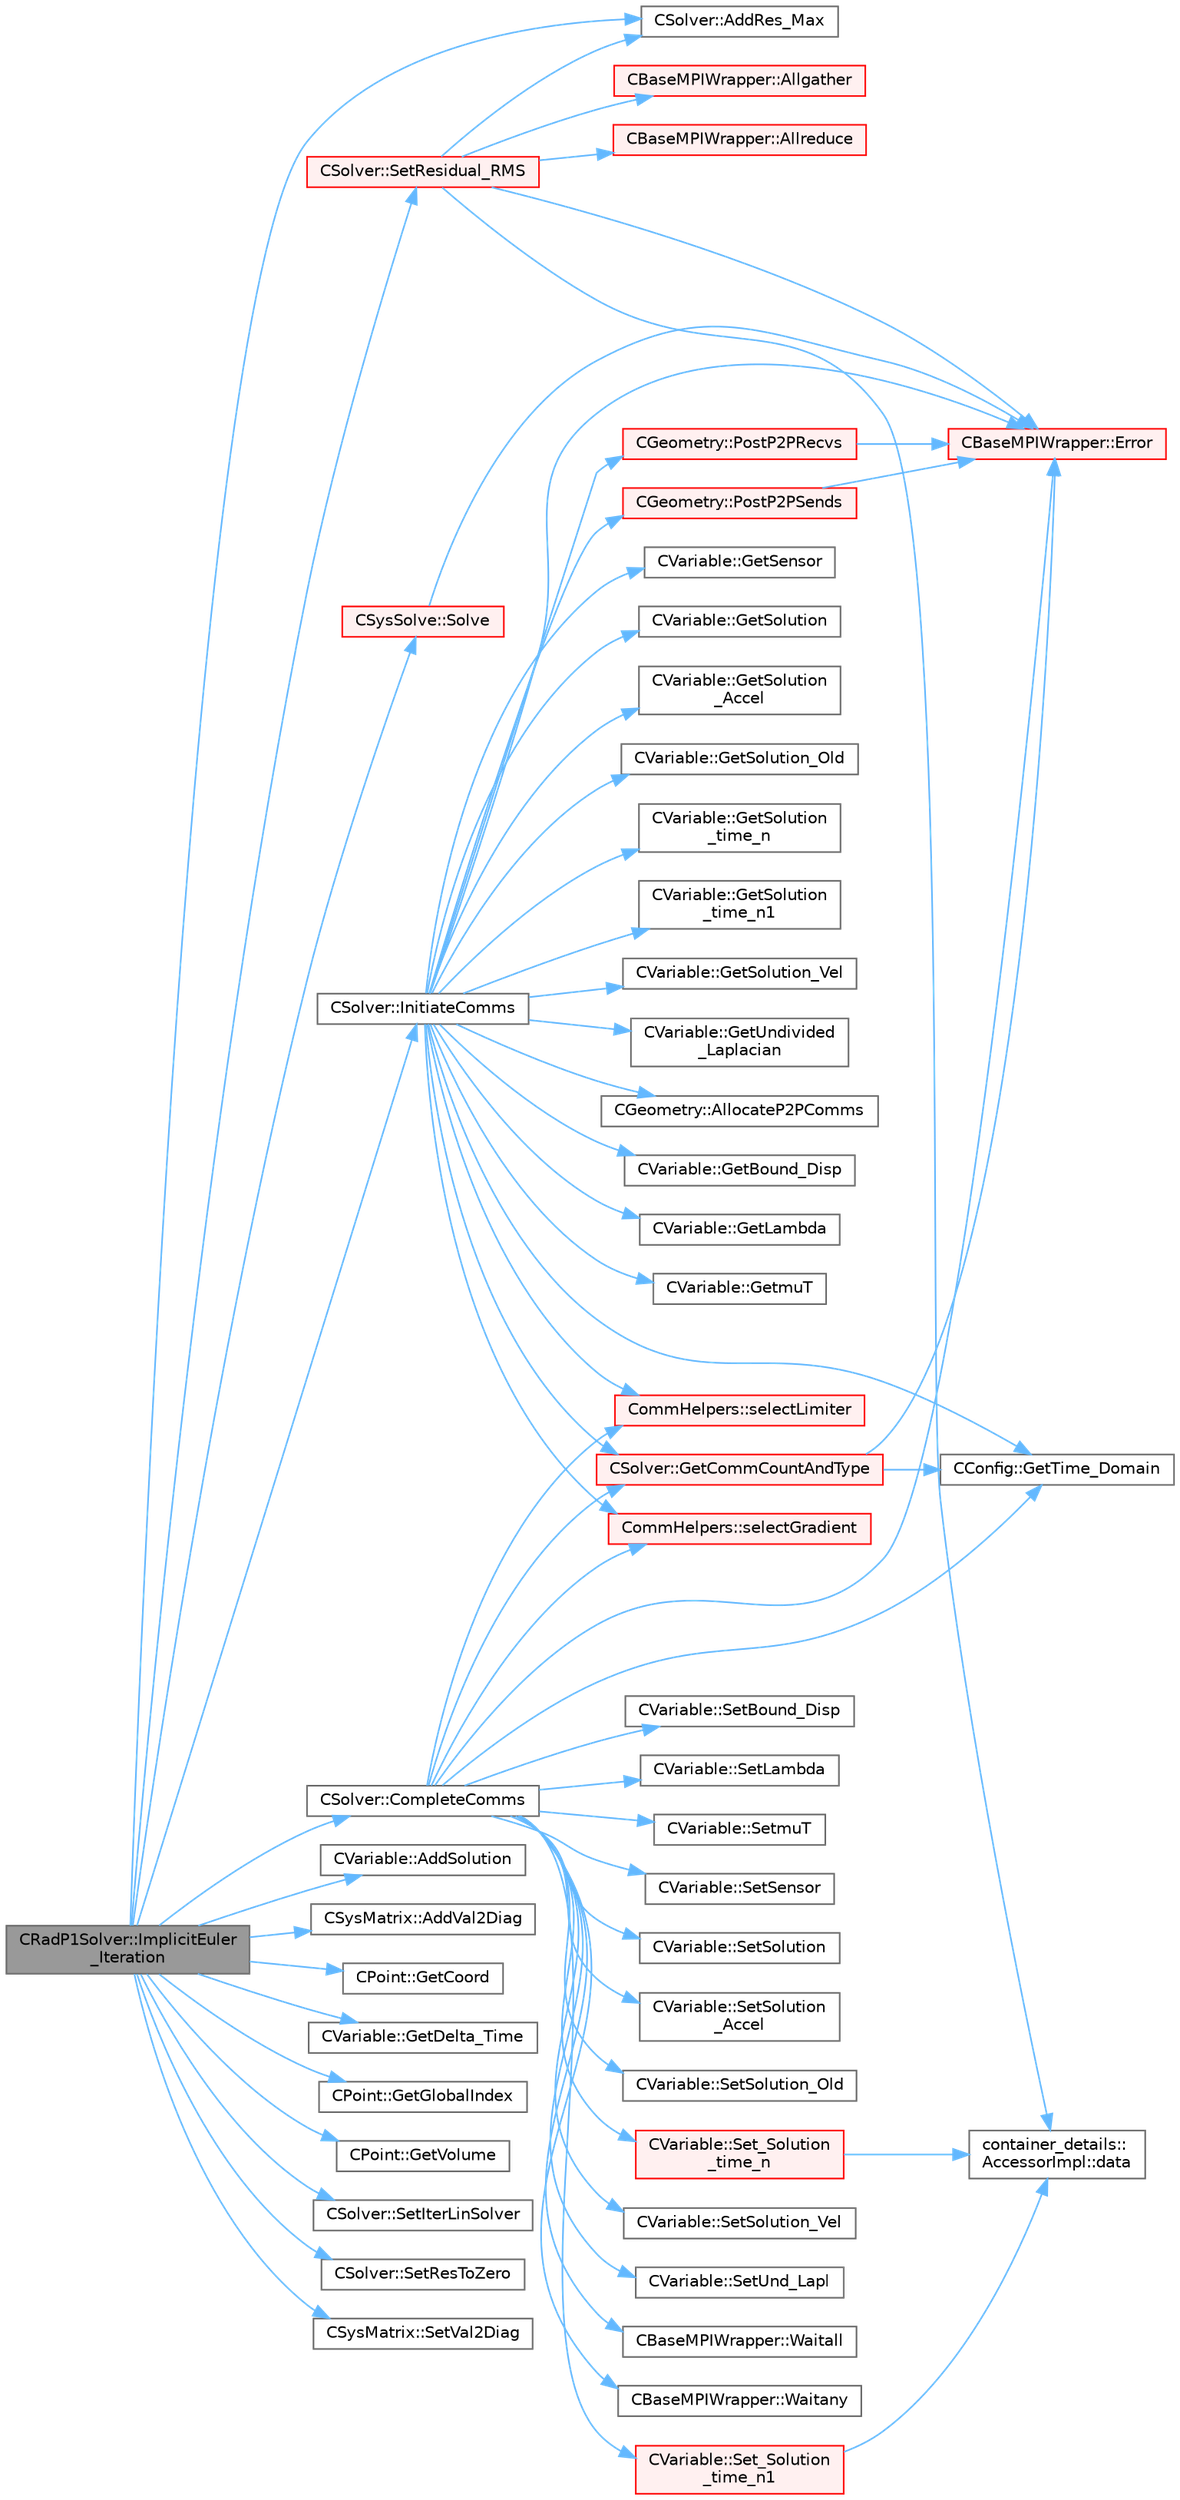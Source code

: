 digraph "CRadP1Solver::ImplicitEuler_Iteration"
{
 // LATEX_PDF_SIZE
  bgcolor="transparent";
  edge [fontname=Helvetica,fontsize=10,labelfontname=Helvetica,labelfontsize=10];
  node [fontname=Helvetica,fontsize=10,shape=box,height=0.2,width=0.4];
  rankdir="LR";
  Node1 [id="Node000001",label="CRadP1Solver::ImplicitEuler\l_Iteration",height=0.2,width=0.4,color="gray40", fillcolor="grey60", style="filled", fontcolor="black",tooltip="Update the solution using an implicit solver."];
  Node1 -> Node2 [id="edge1_Node000001_Node000002",color="steelblue1",style="solid",tooltip=" "];
  Node2 [id="Node000002",label="CSolver::AddRes_Max",height=0.2,width=0.4,color="grey40", fillcolor="white", style="filled",URL="$classCSolver.html#af5f5107e5a9ce6b9b97a4a96aef30245",tooltip="Adds the maximal residual, this is useful for the convergence history."];
  Node1 -> Node3 [id="edge2_Node000001_Node000003",color="steelblue1",style="solid",tooltip=" "];
  Node3 [id="Node000003",label="CVariable::AddSolution",height=0.2,width=0.4,color="grey40", fillcolor="white", style="filled",URL="$classCVariable.html#acb44f7d71d6e55b18bd008b704327f4a",tooltip="Add a value to the solution."];
  Node1 -> Node4 [id="edge3_Node000001_Node000004",color="steelblue1",style="solid",tooltip=" "];
  Node4 [id="Node000004",label="CSysMatrix::AddVal2Diag",height=0.2,width=0.4,color="grey40", fillcolor="white", style="filled",URL="$classCSysMatrix.html#ad230c61b0790b0bf25bba46a6711fc39",tooltip="Adds the specified value to the diagonal of the (i, i) subblock of the matrix-by-blocks structure."];
  Node1 -> Node5 [id="edge4_Node000001_Node000005",color="steelblue1",style="solid",tooltip=" "];
  Node5 [id="Node000005",label="CSolver::CompleteComms",height=0.2,width=0.4,color="grey40", fillcolor="white", style="filled",URL="$classCSolver.html#a6891c839827efbebdcbf9a349f4da92c",tooltip="Routine to complete the set of non-blocking communications launched by InitiateComms() and unpacking ..."];
  Node5 -> Node6 [id="edge5_Node000005_Node000006",color="steelblue1",style="solid",tooltip=" "];
  Node6 [id="Node000006",label="CBaseMPIWrapper::Error",height=0.2,width=0.4,color="red", fillcolor="#FFF0F0", style="filled",URL="$classCBaseMPIWrapper.html#a04457c47629bda56704e6a8804833eeb",tooltip=" "];
  Node5 -> Node8 [id="edge6_Node000005_Node000008",color="steelblue1",style="solid",tooltip=" "];
  Node8 [id="Node000008",label="CSolver::GetCommCountAndType",height=0.2,width=0.4,color="red", fillcolor="#FFF0F0", style="filled",URL="$classCSolver.html#a56fdda7e77a14dfc70449ecef91336e7",tooltip="Helper function to define the type and number of variables per point for each communication type."];
  Node8 -> Node6 [id="edge7_Node000008_Node000006",color="steelblue1",style="solid",tooltip=" "];
  Node8 -> Node10 [id="edge8_Node000008_Node000010",color="steelblue1",style="solid",tooltip=" "];
  Node10 [id="Node000010",label="CConfig::GetTime_Domain",height=0.2,width=0.4,color="grey40", fillcolor="white", style="filled",URL="$classCConfig.html#a85d2e3cf43b77c63642c40c235b853f3",tooltip="Check if the multizone problem is solved for time domain."];
  Node5 -> Node10 [id="edge9_Node000005_Node000010",color="steelblue1",style="solid",tooltip=" "];
  Node5 -> Node11 [id="edge10_Node000005_Node000011",color="steelblue1",style="solid",tooltip=" "];
  Node11 [id="Node000011",label="CommHelpers::selectGradient",height=0.2,width=0.4,color="red", fillcolor="#FFF0F0", style="filled",URL="$namespaceCommHelpers.html#a691c54929c54c5e0b153a99f22217c8b",tooltip=" "];
  Node5 -> Node16 [id="edge11_Node000005_Node000016",color="steelblue1",style="solid",tooltip=" "];
  Node16 [id="Node000016",label="CommHelpers::selectLimiter",height=0.2,width=0.4,color="red", fillcolor="#FFF0F0", style="filled",URL="$namespaceCommHelpers.html#a88e9c22d59034b9b975cd978e1d99db1",tooltip=" "];
  Node5 -> Node20 [id="edge12_Node000005_Node000020",color="steelblue1",style="solid",tooltip=" "];
  Node20 [id="Node000020",label="CVariable::Set_Solution\l_time_n",height=0.2,width=0.4,color="red", fillcolor="#FFF0F0", style="filled",URL="$classCVariable.html#abf55f051089ec13d9c0422ed3389a9dc",tooltip="Set the variable solution at time n."];
  Node20 -> Node21 [id="edge13_Node000020_Node000021",color="steelblue1",style="solid",tooltip=" "];
  Node21 [id="Node000021",label="container_details::\lAccessorImpl::data",height=0.2,width=0.4,color="grey40", fillcolor="white", style="filled",URL="$classcontainer__details_1_1AccessorImpl.html#a25b798e6041a085aa19399d0047b6a91",tooltip=" "];
  Node5 -> Node24 [id="edge14_Node000005_Node000024",color="steelblue1",style="solid",tooltip=" "];
  Node24 [id="Node000024",label="CVariable::Set_Solution\l_time_n1",height=0.2,width=0.4,color="red", fillcolor="#FFF0F0", style="filled",URL="$classCVariable.html#a527a337871bb37c3bb2df40c2b946884",tooltip="Set the variable solution at time n-1."];
  Node24 -> Node21 [id="edge15_Node000024_Node000021",color="steelblue1",style="solid",tooltip=" "];
  Node5 -> Node25 [id="edge16_Node000005_Node000025",color="steelblue1",style="solid",tooltip=" "];
  Node25 [id="Node000025",label="CVariable::SetBound_Disp",height=0.2,width=0.4,color="grey40", fillcolor="white", style="filled",URL="$classCVariable.html#a840431a0403b4bddd0a99dbfdf365795",tooltip="A virtual member. Set the boundary displacement."];
  Node5 -> Node26 [id="edge17_Node000005_Node000026",color="steelblue1",style="solid",tooltip=" "];
  Node26 [id="Node000026",label="CVariable::SetLambda",height=0.2,width=0.4,color="grey40", fillcolor="white", style="filled",URL="$classCVariable.html#afc0086076d62561f31a39f774c297428",tooltip="Set the value of the spectral radius."];
  Node5 -> Node27 [id="edge18_Node000005_Node000027",color="steelblue1",style="solid",tooltip=" "];
  Node27 [id="Node000027",label="CVariable::SetmuT",height=0.2,width=0.4,color="grey40", fillcolor="white", style="filled",URL="$classCVariable.html#a91256a1e927c5a529d853d0f127243de",tooltip="Set the value of the eddy viscosity."];
  Node5 -> Node28 [id="edge19_Node000005_Node000028",color="steelblue1",style="solid",tooltip=" "];
  Node28 [id="Node000028",label="CVariable::SetSensor",height=0.2,width=0.4,color="grey40", fillcolor="white", style="filled",URL="$classCVariable.html#a79ebe4ea3cc8eccd8b004256c5492a9e",tooltip="Set pressure sensor."];
  Node5 -> Node29 [id="edge20_Node000005_Node000029",color="steelblue1",style="solid",tooltip=" "];
  Node29 [id="Node000029",label="CVariable::SetSolution",height=0.2,width=0.4,color="grey40", fillcolor="white", style="filled",URL="$classCVariable.html#a22fbbd7bc6491672843000644a05c6a5",tooltip="Set the value of the solution, all variables."];
  Node5 -> Node30 [id="edge21_Node000005_Node000030",color="steelblue1",style="solid",tooltip=" "];
  Node30 [id="Node000030",label="CVariable::SetSolution\l_Accel",height=0.2,width=0.4,color="grey40", fillcolor="white", style="filled",URL="$classCVariable.html#af87029baec777039085fb1ff17ee9555",tooltip="Set the value of the acceleration (Structural Analysis)."];
  Node5 -> Node31 [id="edge22_Node000005_Node000031",color="steelblue1",style="solid",tooltip=" "];
  Node31 [id="Node000031",label="CVariable::SetSolution_Old",height=0.2,width=0.4,color="grey40", fillcolor="white", style="filled",URL="$classCVariable.html#a6ee4d8d450971204cc054a33d6473732",tooltip="Set the value of the old solution."];
  Node5 -> Node32 [id="edge23_Node000005_Node000032",color="steelblue1",style="solid",tooltip=" "];
  Node32 [id="Node000032",label="CVariable::SetSolution_Vel",height=0.2,width=0.4,color="grey40", fillcolor="white", style="filled",URL="$classCVariable.html#a5c1430d98acd399f1371f23e6fae053f",tooltip="Set the value of the velocity (Structural Analysis)."];
  Node5 -> Node33 [id="edge24_Node000005_Node000033",color="steelblue1",style="solid",tooltip=" "];
  Node33 [id="Node000033",label="CVariable::SetUnd_Lapl",height=0.2,width=0.4,color="grey40", fillcolor="white", style="filled",URL="$classCVariable.html#a70f0c6e3ddcf2fdcde3b90f217a0d4a3",tooltip="Set a value to the undivided laplacian."];
  Node5 -> Node34 [id="edge25_Node000005_Node000034",color="steelblue1",style="solid",tooltip=" "];
  Node34 [id="Node000034",label="CBaseMPIWrapper::Waitall",height=0.2,width=0.4,color="grey40", fillcolor="white", style="filled",URL="$classCBaseMPIWrapper.html#a01c02f8c0c799ccd15023f0c2c3cae27",tooltip=" "];
  Node5 -> Node35 [id="edge26_Node000005_Node000035",color="steelblue1",style="solid",tooltip=" "];
  Node35 [id="Node000035",label="CBaseMPIWrapper::Waitany",height=0.2,width=0.4,color="grey40", fillcolor="white", style="filled",URL="$classCBaseMPIWrapper.html#a5f4a1382f625fbbfb2c6224a87591825",tooltip=" "];
  Node1 -> Node36 [id="edge27_Node000001_Node000036",color="steelblue1",style="solid",tooltip=" "];
  Node36 [id="Node000036",label="CPoint::GetCoord",height=0.2,width=0.4,color="grey40", fillcolor="white", style="filled",URL="$classCPoint.html#ab16c29dd03911529cd73bf467c313179",tooltip="Get the coordinates dor the control volume."];
  Node1 -> Node37 [id="edge28_Node000001_Node000037",color="steelblue1",style="solid",tooltip=" "];
  Node37 [id="Node000037",label="CVariable::GetDelta_Time",height=0.2,width=0.4,color="grey40", fillcolor="white", style="filled",URL="$classCVariable.html#aef3ea2cd0a87d55835bb2bd332678489",tooltip="Get the value of the time step."];
  Node1 -> Node38 [id="edge29_Node000001_Node000038",color="steelblue1",style="solid",tooltip=" "];
  Node38 [id="Node000038",label="CPoint::GetGlobalIndex",height=0.2,width=0.4,color="grey40", fillcolor="white", style="filled",URL="$classCPoint.html#a8a53865a92d645b1b74c4d817b4aae10",tooltip="Get the global index in a parallel computation."];
  Node1 -> Node39 [id="edge30_Node000001_Node000039",color="steelblue1",style="solid",tooltip=" "];
  Node39 [id="Node000039",label="CPoint::GetVolume",height=0.2,width=0.4,color="grey40", fillcolor="white", style="filled",URL="$classCPoint.html#acc83b19b9c7201987cc2e948a7259af8",tooltip="Get area or volume of the control volume."];
  Node1 -> Node40 [id="edge31_Node000001_Node000040",color="steelblue1",style="solid",tooltip=" "];
  Node40 [id="Node000040",label="CSolver::InitiateComms",height=0.2,width=0.4,color="grey40", fillcolor="white", style="filled",URL="$classCSolver.html#a7c5c26e7f006b4bb7e93582d839cf09d",tooltip="Routine to load a solver quantity into the data structures for MPI point-to-point communication and t..."];
  Node40 -> Node41 [id="edge32_Node000040_Node000041",color="steelblue1",style="solid",tooltip=" "];
  Node41 [id="Node000041",label="CGeometry::AllocateP2PComms",height=0.2,width=0.4,color="grey40", fillcolor="white", style="filled",URL="$classCGeometry.html#ab8d78a9f4017431b7542e154f58a7e63",tooltip="Routine to allocate buffers for point-to-point MPI communications. Also called to dynamically realloc..."];
  Node40 -> Node6 [id="edge33_Node000040_Node000006",color="steelblue1",style="solid",tooltip=" "];
  Node40 -> Node42 [id="edge34_Node000040_Node000042",color="steelblue1",style="solid",tooltip=" "];
  Node42 [id="Node000042",label="CVariable::GetBound_Disp",height=0.2,width=0.4,color="grey40", fillcolor="white", style="filled",URL="$classCVariable.html#a7e382eae45700e5c1e8973292c08f128",tooltip="A virtual member. Get the value of the displacement imposed at the boundary."];
  Node40 -> Node8 [id="edge35_Node000040_Node000008",color="steelblue1",style="solid",tooltip=" "];
  Node40 -> Node43 [id="edge36_Node000040_Node000043",color="steelblue1",style="solid",tooltip=" "];
  Node43 [id="Node000043",label="CVariable::GetLambda",height=0.2,width=0.4,color="grey40", fillcolor="white", style="filled",URL="$classCVariable.html#af0b6afbd2666eab791d902f50fc3e869",tooltip="Get the value of the spectral radius."];
  Node40 -> Node44 [id="edge37_Node000040_Node000044",color="steelblue1",style="solid",tooltip=" "];
  Node44 [id="Node000044",label="CVariable::GetmuT",height=0.2,width=0.4,color="grey40", fillcolor="white", style="filled",URL="$classCVariable.html#ad35ee29420764dda0bbb574f7a7253e7",tooltip="Get the value of the eddy viscosity."];
  Node40 -> Node45 [id="edge38_Node000040_Node000045",color="steelblue1",style="solid",tooltip=" "];
  Node45 [id="Node000045",label="CVariable::GetSensor",height=0.2,width=0.4,color="grey40", fillcolor="white", style="filled",URL="$classCVariable.html#afec545423f883bcd961ac9f1e5d18dd2",tooltip="Get the pressure sensor."];
  Node40 -> Node46 [id="edge39_Node000040_Node000046",color="steelblue1",style="solid",tooltip=" "];
  Node46 [id="Node000046",label="CVariable::GetSolution",height=0.2,width=0.4,color="grey40", fillcolor="white", style="filled",URL="$classCVariable.html#a261483e39c23c1de7cb9aea7e917c121",tooltip="Get the solution."];
  Node40 -> Node47 [id="edge40_Node000040_Node000047",color="steelblue1",style="solid",tooltip=" "];
  Node47 [id="Node000047",label="CVariable::GetSolution\l_Accel",height=0.2,width=0.4,color="grey40", fillcolor="white", style="filled",URL="$classCVariable.html#aef2fdf091198070a00d12cdb4dea3ff6",tooltip="Get the acceleration (Structural Analysis)."];
  Node40 -> Node48 [id="edge41_Node000040_Node000048",color="steelblue1",style="solid",tooltip=" "];
  Node48 [id="Node000048",label="CVariable::GetSolution_Old",height=0.2,width=0.4,color="grey40", fillcolor="white", style="filled",URL="$classCVariable.html#a70a9df6b6cc631f9c3b9a3ef7b3ecfe4",tooltip="Get the old solution of the problem (Runge-Kutta method)"];
  Node40 -> Node49 [id="edge42_Node000040_Node000049",color="steelblue1",style="solid",tooltip=" "];
  Node49 [id="Node000049",label="CVariable::GetSolution\l_time_n",height=0.2,width=0.4,color="grey40", fillcolor="white", style="filled",URL="$classCVariable.html#a2aec6dba162ef493a8f3e0e8eaa0e132",tooltip="Get the solution at time n."];
  Node40 -> Node50 [id="edge43_Node000040_Node000050",color="steelblue1",style="solid",tooltip=" "];
  Node50 [id="Node000050",label="CVariable::GetSolution\l_time_n1",height=0.2,width=0.4,color="grey40", fillcolor="white", style="filled",URL="$classCVariable.html#a11a0e420f36da5e4679c2e2ff3c11eb5",tooltip="Get the solution at time n-1."];
  Node40 -> Node51 [id="edge44_Node000040_Node000051",color="steelblue1",style="solid",tooltip=" "];
  Node51 [id="Node000051",label="CVariable::GetSolution_Vel",height=0.2,width=0.4,color="grey40", fillcolor="white", style="filled",URL="$classCVariable.html#ae403ee21871629716cbabead1c587dac",tooltip="Get the velocity (Structural Analysis)."];
  Node40 -> Node10 [id="edge45_Node000040_Node000010",color="steelblue1",style="solid",tooltip=" "];
  Node40 -> Node52 [id="edge46_Node000040_Node000052",color="steelblue1",style="solid",tooltip=" "];
  Node52 [id="Node000052",label="CVariable::GetUndivided\l_Laplacian",height=0.2,width=0.4,color="grey40", fillcolor="white", style="filled",URL="$classCVariable.html#aac1967b85418fbebb75e83f6f308dd37",tooltip="Get the undivided laplacian of the solution."];
  Node40 -> Node53 [id="edge47_Node000040_Node000053",color="steelblue1",style="solid",tooltip=" "];
  Node53 [id="Node000053",label="CGeometry::PostP2PRecvs",height=0.2,width=0.4,color="red", fillcolor="#FFF0F0", style="filled",URL="$classCGeometry.html#a0951357cde88070db559d6d2511a515d",tooltip="Routine to launch non-blocking recvs only for all point-to-point communication with neighboring parti..."];
  Node53 -> Node6 [id="edge48_Node000053_Node000006",color="steelblue1",style="solid",tooltip=" "];
  Node40 -> Node56 [id="edge49_Node000040_Node000056",color="steelblue1",style="solid",tooltip=" "];
  Node56 [id="Node000056",label="CGeometry::PostP2PSends",height=0.2,width=0.4,color="red", fillcolor="#FFF0F0", style="filled",URL="$classCGeometry.html#a3fd5ef26d01c258616c8bd5f83e345f5",tooltip="Routine to launch a single non-blocking send once the buffer is loaded for a point-to-point commucati..."];
  Node56 -> Node6 [id="edge50_Node000056_Node000006",color="steelblue1",style="solid",tooltip=" "];
  Node40 -> Node11 [id="edge51_Node000040_Node000011",color="steelblue1",style="solid",tooltip=" "];
  Node40 -> Node16 [id="edge52_Node000040_Node000016",color="steelblue1",style="solid",tooltip=" "];
  Node1 -> Node58 [id="edge53_Node000001_Node000058",color="steelblue1",style="solid",tooltip=" "];
  Node58 [id="Node000058",label="CSolver::SetIterLinSolver",height=0.2,width=0.4,color="grey40", fillcolor="white", style="filled",URL="$classCSolver.html#a4f948638416cf63651bfa204f286e00c",tooltip="Set number of linear solver iterations."];
  Node1 -> Node59 [id="edge54_Node000001_Node000059",color="steelblue1",style="solid",tooltip=" "];
  Node59 [id="Node000059",label="CSolver::SetResidual_RMS",height=0.2,width=0.4,color="red", fillcolor="#FFF0F0", style="filled",URL="$classCSolver.html#a1ac9c08f281abbb09cbb702b3fd644f7",tooltip="Set the value of the max residual and RMS residual."];
  Node59 -> Node2 [id="edge55_Node000059_Node000002",color="steelblue1",style="solid",tooltip=" "];
  Node59 -> Node60 [id="edge56_Node000059_Node000060",color="steelblue1",style="solid",tooltip=" "];
  Node60 [id="Node000060",label="CBaseMPIWrapper::Allgather",height=0.2,width=0.4,color="red", fillcolor="#FFF0F0", style="filled",URL="$classCBaseMPIWrapper.html#a137ef06ade0c4f94d2a61f9b8817b6a7",tooltip=" "];
  Node59 -> Node62 [id="edge57_Node000059_Node000062",color="steelblue1",style="solid",tooltip=" "];
  Node62 [id="Node000062",label="CBaseMPIWrapper::Allreduce",height=0.2,width=0.4,color="red", fillcolor="#FFF0F0", style="filled",URL="$classCBaseMPIWrapper.html#a381d4b3738c09d92ee1ae9f89715b541",tooltip=" "];
  Node59 -> Node21 [id="edge58_Node000059_Node000021",color="steelblue1",style="solid",tooltip=" "];
  Node59 -> Node6 [id="edge59_Node000059_Node000006",color="steelblue1",style="solid",tooltip=" "];
  Node1 -> Node70 [id="edge60_Node000001_Node000070",color="steelblue1",style="solid",tooltip=" "];
  Node70 [id="Node000070",label="CSolver::SetResToZero",height=0.2,width=0.4,color="grey40", fillcolor="white", style="filled",URL="$classCSolver.html#a7ede16ff7b3e95bcbaa3eabd99fdf648",tooltip="Set the RMS and MAX residual to zero."];
  Node1 -> Node71 [id="edge61_Node000001_Node000071",color="steelblue1",style="solid",tooltip=" "];
  Node71 [id="Node000071",label="CSysMatrix::SetVal2Diag",height=0.2,width=0.4,color="grey40", fillcolor="white", style="filled",URL="$classCSysMatrix.html#a09cc02e9f653a7b84e6222663112b26d",tooltip="Sets the specified value to the diagonal of the (i, i) subblock of the matrix-by-blocks structure."];
  Node1 -> Node72 [id="edge62_Node000001_Node000072",color="steelblue1",style="solid",tooltip=" "];
  Node72 [id="Node000072",label="CSysSolve::Solve",height=0.2,width=0.4,color="red", fillcolor="#FFF0F0", style="filled",URL="$classCSysSolve.html#a8b6b6ec9a70f8207cbf0b7a5c37eaef8",tooltip="Solve the linear system using a Krylov subspace method."];
  Node72 -> Node6 [id="edge63_Node000072_Node000006",color="steelblue1",style="solid",tooltip=" "];
}
